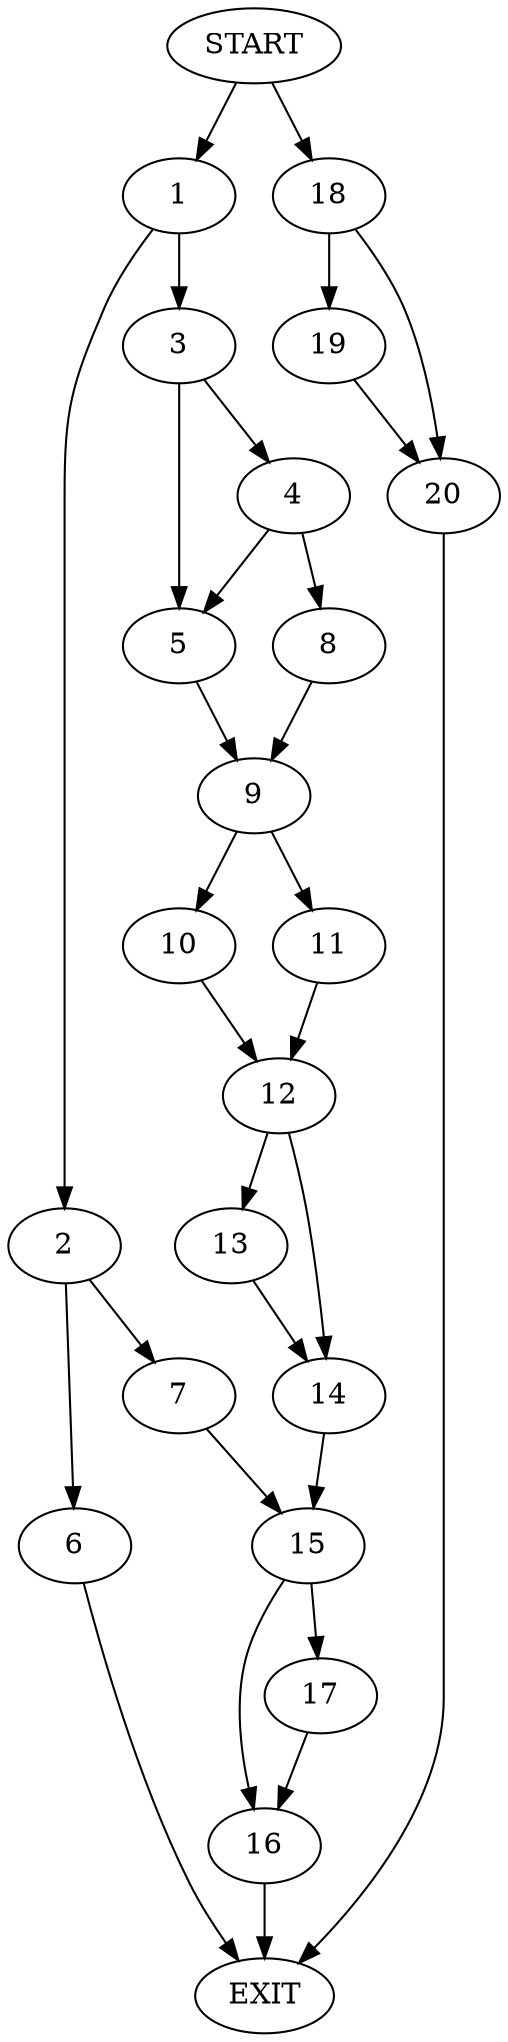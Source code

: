 digraph {
0 [label="START"]
21 [label="EXIT"]
0 -> 1
1 -> 2
1 -> 3
3 -> 4
3 -> 5
2 -> 6
2 -> 7
4 -> 5
4 -> 8
5 -> 9
8 -> 9
9 -> 10
9 -> 11
11 -> 12
10 -> 12
12 -> 13
12 -> 14
13 -> 14
14 -> 15
15 -> 16
15 -> 17
6 -> 21
7 -> 15
16 -> 21
17 -> 16
0 -> 18
18 -> 19
18 -> 20
19 -> 20
20 -> 21
}
